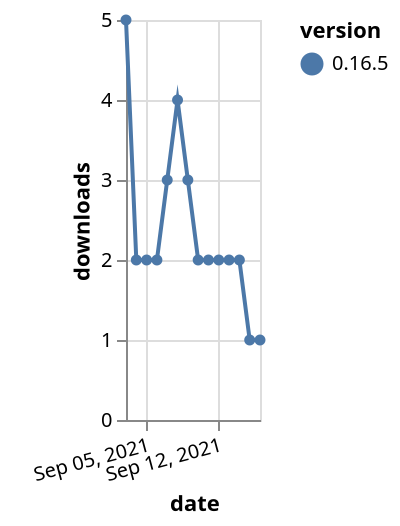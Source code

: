{"$schema": "https://vega.github.io/schema/vega-lite/v5.json", "description": "A simple bar chart with embedded data.", "data": {"values": [{"date": "2021-09-03", "total": 1124, "delta": 5, "version": "0.16.5"}, {"date": "2021-09-04", "total": 1126, "delta": 2, "version": "0.16.5"}, {"date": "2021-09-05", "total": 1128, "delta": 2, "version": "0.16.5"}, {"date": "2021-09-06", "total": 1130, "delta": 2, "version": "0.16.5"}, {"date": "2021-09-07", "total": 1133, "delta": 3, "version": "0.16.5"}, {"date": "2021-09-08", "total": 1137, "delta": 4, "version": "0.16.5"}, {"date": "2021-09-09", "total": 1140, "delta": 3, "version": "0.16.5"}, {"date": "2021-09-10", "total": 1142, "delta": 2, "version": "0.16.5"}, {"date": "2021-09-11", "total": 1144, "delta": 2, "version": "0.16.5"}, {"date": "2021-09-12", "total": 1146, "delta": 2, "version": "0.16.5"}, {"date": "2021-09-13", "total": 1148, "delta": 2, "version": "0.16.5"}, {"date": "2021-09-14", "total": 1150, "delta": 2, "version": "0.16.5"}, {"date": "2021-09-15", "total": 1151, "delta": 1, "version": "0.16.5"}, {"date": "2021-09-16", "total": 1152, "delta": 1, "version": "0.16.5"}]}, "width": "container", "mark": {"type": "line", "point": {"filled": true}}, "encoding": {"x": {"field": "date", "type": "temporal", "timeUnit": "yearmonthdate", "title": "date", "axis": {"labelAngle": -15}}, "y": {"field": "delta", "type": "quantitative", "title": "downloads"}, "color": {"field": "version", "type": "nominal"}, "tooltip": {"field": "delta"}}}